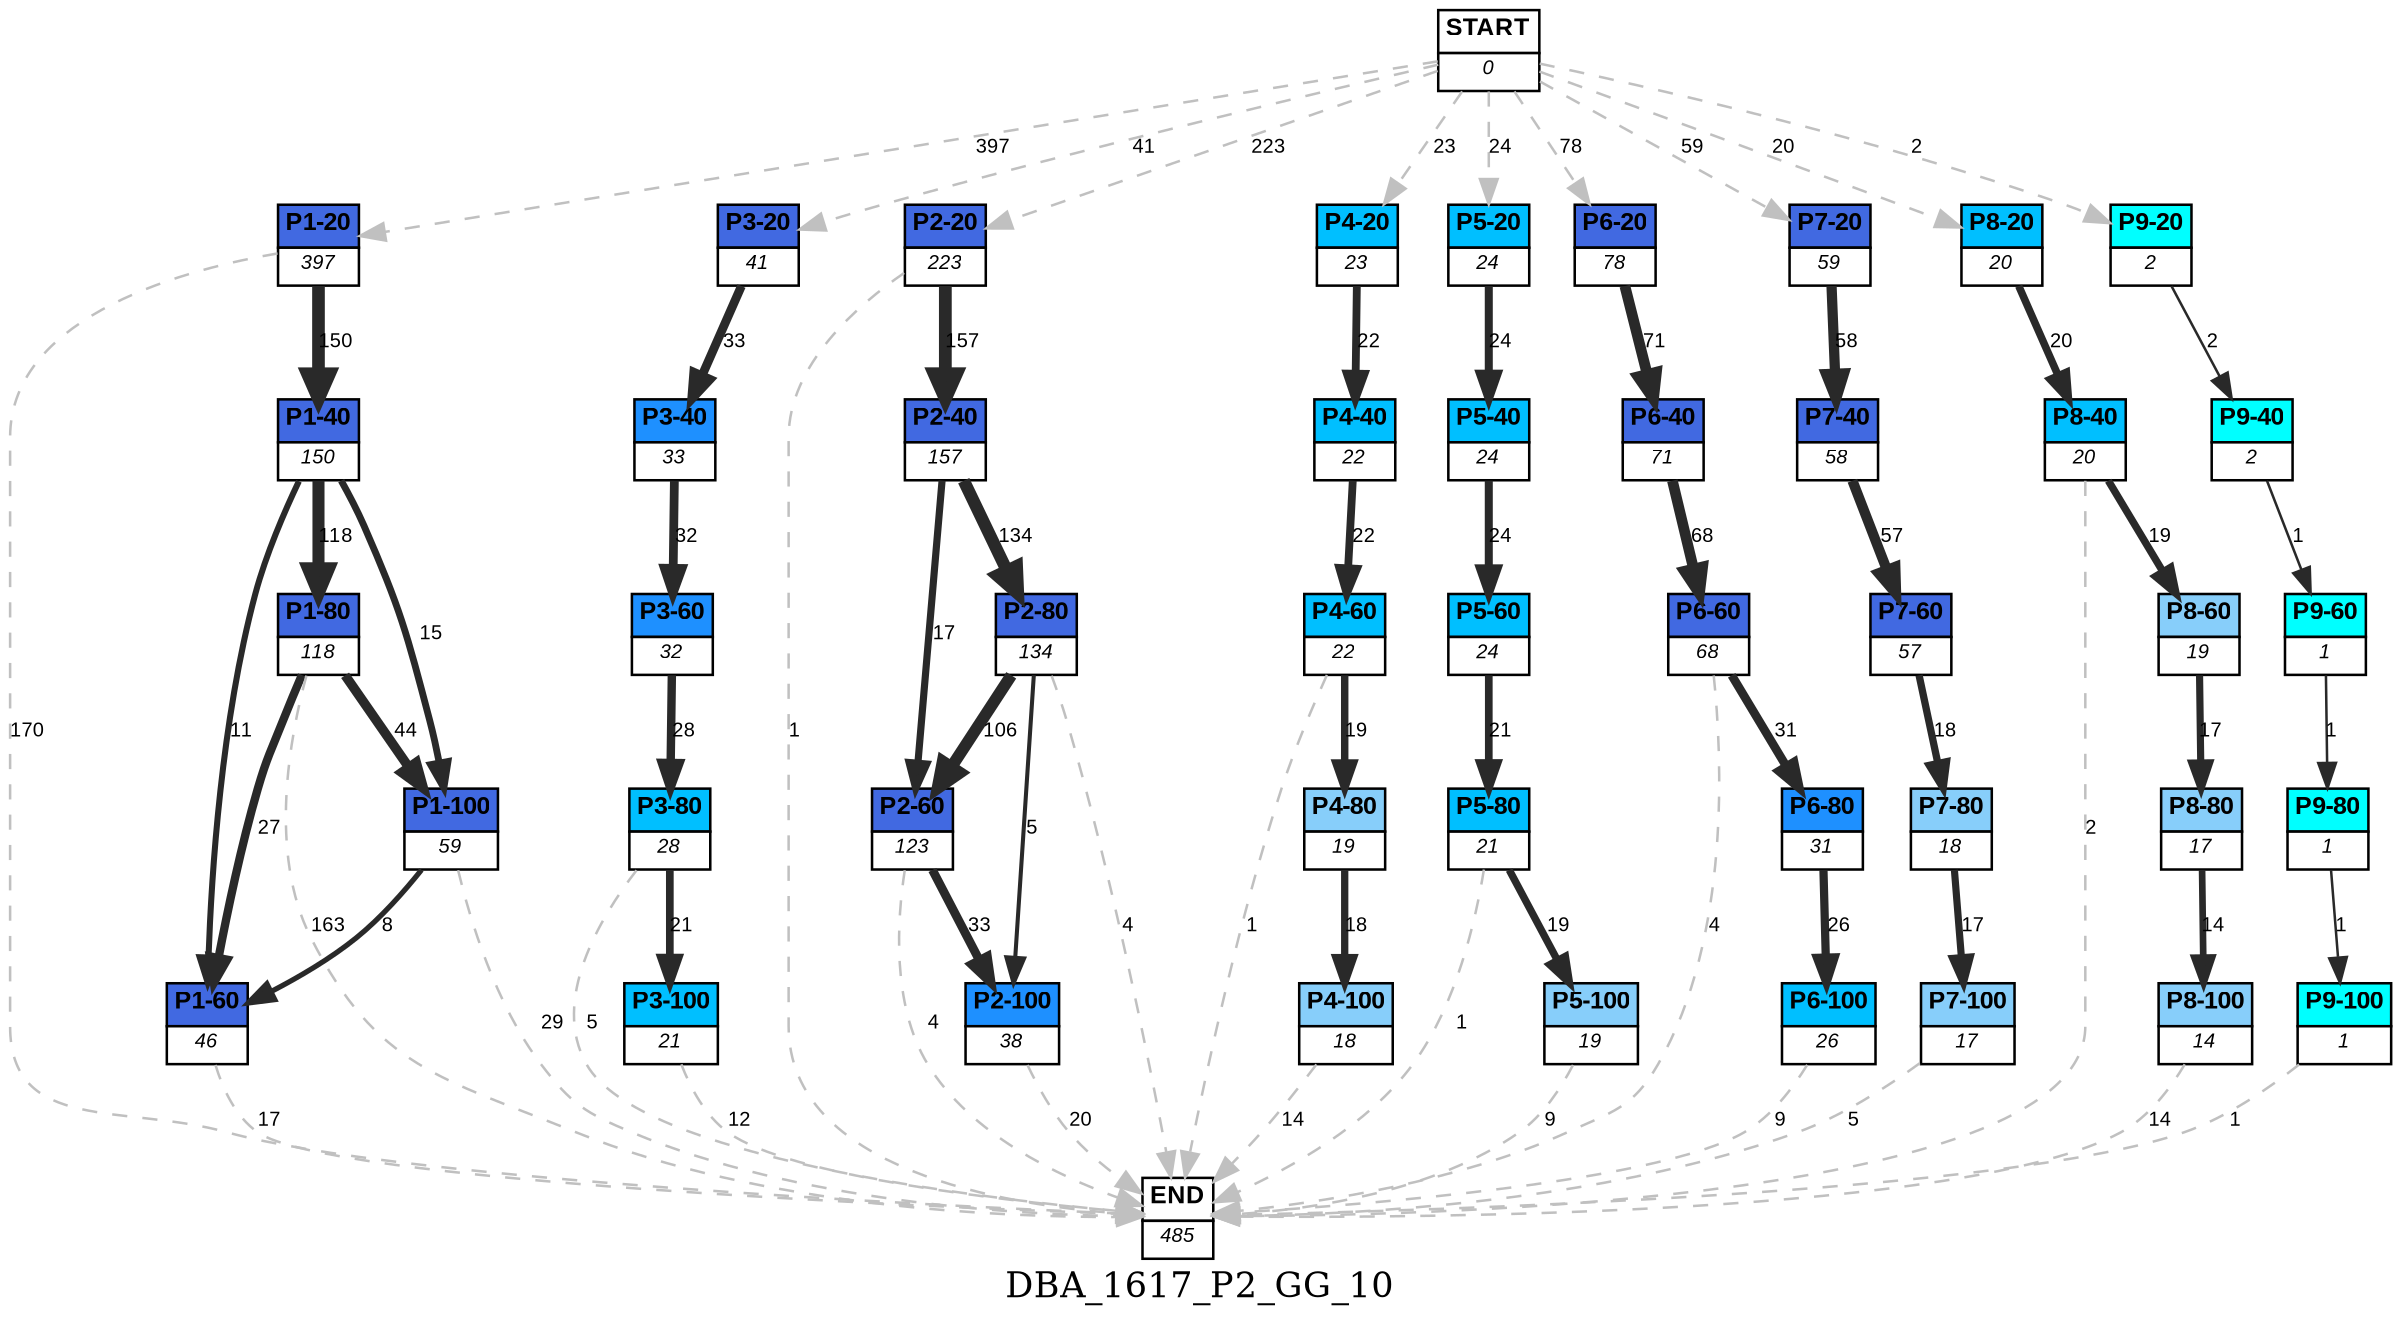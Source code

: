 digraph DBA_1617_P2_GG_10 {
	label=DBA_1617_P2_GG_10;
	dpi = 150
	size="16,11!";
	margin = 0;
"START" [shape=plain, label=<<table border="0" cellborder="1" cellspacing="0"><tr><td bgcolor="white"><FONT face="Arial" POINT-SIZE="10"><b>START</b></FONT></td></tr><tr><td bgcolor="white"><FONT face="Arial" POINT-SIZE="8"><i>0</i></FONT></td></tr></table>>]

"P1-20" [shape=plain, label=<<table border="0" cellborder="1" cellspacing="0"><tr><td bgcolor="royalblue"><FONT face="Arial" POINT-SIZE="10"><b>P1-20</b></FONT></td></tr><tr><td bgcolor="white"><FONT face="Arial" POINT-SIZE="8"><i>397</i></FONT></td></tr></table>>]

"P1-40" [shape=plain, label=<<table border="0" cellborder="1" cellspacing="0"><tr><td bgcolor="royalblue"><FONT face="Arial" POINT-SIZE="10"><b>P1-40</b></FONT></td></tr><tr><td bgcolor="white"><FONT face="Arial" POINT-SIZE="8"><i>150</i></FONT></td></tr></table>>]

"P1-60" [shape=plain, label=<<table border="0" cellborder="1" cellspacing="0"><tr><td bgcolor="royalblue"><FONT face="Arial" POINT-SIZE="10"><b>P1-60</b></FONT></td></tr><tr><td bgcolor="white"><FONT face="Arial" POINT-SIZE="8"><i>46</i></FONT></td></tr></table>>]

"P1-80" [shape=plain, label=<<table border="0" cellborder="1" cellspacing="0"><tr><td bgcolor="royalblue"><FONT face="Arial" POINT-SIZE="10"><b>P1-80</b></FONT></td></tr><tr><td bgcolor="white"><FONT face="Arial" POINT-SIZE="8"><i>118</i></FONT></td></tr></table>>]

"P1-100" [shape=plain, label=<<table border="0" cellborder="1" cellspacing="0"><tr><td bgcolor="royalblue"><FONT face="Arial" POINT-SIZE="10"><b>P1-100</b></FONT></td></tr><tr><td bgcolor="white"><FONT face="Arial" POINT-SIZE="8"><i>59</i></FONT></td></tr></table>>]

"P3-20" [shape=plain, label=<<table border="0" cellborder="1" cellspacing="0"><tr><td bgcolor="royalblue"><FONT face="Arial" POINT-SIZE="10"><b>P3-20</b></FONT></td></tr><tr><td bgcolor="white"><FONT face="Arial" POINT-SIZE="8"><i>41</i></FONT></td></tr></table>>]

"P3-40" [shape=plain, label=<<table border="0" cellborder="1" cellspacing="0"><tr><td bgcolor="dodgerblue"><FONT face="Arial" POINT-SIZE="10"><b>P3-40</b></FONT></td></tr><tr><td bgcolor="white"><FONT face="Arial" POINT-SIZE="8"><i>33</i></FONT></td></tr></table>>]

"P2-20" [shape=plain, label=<<table border="0" cellborder="1" cellspacing="0"><tr><td bgcolor="royalblue"><FONT face="Arial" POINT-SIZE="10"><b>P2-20</b></FONT></td></tr><tr><td bgcolor="white"><FONT face="Arial" POINT-SIZE="8"><i>223</i></FONT></td></tr></table>>]

"P2-40" [shape=plain, label=<<table border="0" cellborder="1" cellspacing="0"><tr><td bgcolor="royalblue"><FONT face="Arial" POINT-SIZE="10"><b>P2-40</b></FONT></td></tr><tr><td bgcolor="white"><FONT face="Arial" POINT-SIZE="8"><i>157</i></FONT></td></tr></table>>]

"P2-80" [shape=plain, label=<<table border="0" cellborder="1" cellspacing="0"><tr><td bgcolor="royalblue"><FONT face="Arial" POINT-SIZE="10"><b>P2-80</b></FONT></td></tr><tr><td bgcolor="white"><FONT face="Arial" POINT-SIZE="8"><i>134</i></FONT></td></tr></table>>]

"P2-60" [shape=plain, label=<<table border="0" cellborder="1" cellspacing="0"><tr><td bgcolor="royalblue"><FONT face="Arial" POINT-SIZE="10"><b>P2-60</b></FONT></td></tr><tr><td bgcolor="white"><FONT face="Arial" POINT-SIZE="8"><i>123</i></FONT></td></tr></table>>]

"P3-60" [shape=plain, label=<<table border="0" cellborder="1" cellspacing="0"><tr><td bgcolor="dodgerblue"><FONT face="Arial" POINT-SIZE="10"><b>P3-60</b></FONT></td></tr><tr><td bgcolor="white"><FONT face="Arial" POINT-SIZE="8"><i>32</i></FONT></td></tr></table>>]

"P3-80" [shape=plain, label=<<table border="0" cellborder="1" cellspacing="0"><tr><td bgcolor="deepskyblue"><FONT face="Arial" POINT-SIZE="10"><b>P3-80</b></FONT></td></tr><tr><td bgcolor="white"><FONT face="Arial" POINT-SIZE="8"><i>28</i></FONT></td></tr></table>>]

"P4-20" [shape=plain, label=<<table border="0" cellborder="1" cellspacing="0"><tr><td bgcolor="deepskyblue"><FONT face="Arial" POINT-SIZE="10"><b>P4-20</b></FONT></td></tr><tr><td bgcolor="white"><FONT face="Arial" POINT-SIZE="8"><i>23</i></FONT></td></tr></table>>]

"P4-40" [shape=plain, label=<<table border="0" cellborder="1" cellspacing="0"><tr><td bgcolor="deepskyblue"><FONT face="Arial" POINT-SIZE="10"><b>P4-40</b></FONT></td></tr><tr><td bgcolor="white"><FONT face="Arial" POINT-SIZE="8"><i>22</i></FONT></td></tr></table>>]

"P4-60" [shape=plain, label=<<table border="0" cellborder="1" cellspacing="0"><tr><td bgcolor="deepskyblue"><FONT face="Arial" POINT-SIZE="10"><b>P4-60</b></FONT></td></tr><tr><td bgcolor="white"><FONT face="Arial" POINT-SIZE="8"><i>22</i></FONT></td></tr></table>>]

"P4-80" [shape=plain, label=<<table border="0" cellborder="1" cellspacing="0"><tr><td bgcolor="lightskyblue"><FONT face="Arial" POINT-SIZE="10"><b>P4-80</b></FONT></td></tr><tr><td bgcolor="white"><FONT face="Arial" POINT-SIZE="8"><i>19</i></FONT></td></tr></table>>]

"P5-20" [shape=plain, label=<<table border="0" cellborder="1" cellspacing="0"><tr><td bgcolor="deepskyblue"><FONT face="Arial" POINT-SIZE="10"><b>P5-20</b></FONT></td></tr><tr><td bgcolor="white"><FONT face="Arial" POINT-SIZE="8"><i>24</i></FONT></td></tr></table>>]

"P5-40" [shape=plain, label=<<table border="0" cellborder="1" cellspacing="0"><tr><td bgcolor="deepskyblue"><FONT face="Arial" POINT-SIZE="10"><b>P5-40</b></FONT></td></tr><tr><td bgcolor="white"><FONT face="Arial" POINT-SIZE="8"><i>24</i></FONT></td></tr></table>>]

"P5-60" [shape=plain, label=<<table border="0" cellborder="1" cellspacing="0"><tr><td bgcolor="deepskyblue"><FONT face="Arial" POINT-SIZE="10"><b>P5-60</b></FONT></td></tr><tr><td bgcolor="white"><FONT face="Arial" POINT-SIZE="8"><i>24</i></FONT></td></tr></table>>]

"P5-80" [shape=plain, label=<<table border="0" cellborder="1" cellspacing="0"><tr><td bgcolor="deepskyblue"><FONT face="Arial" POINT-SIZE="10"><b>P5-80</b></FONT></td></tr><tr><td bgcolor="white"><FONT face="Arial" POINT-SIZE="8"><i>21</i></FONT></td></tr></table>>]

"P6-20" [shape=plain, label=<<table border="0" cellborder="1" cellspacing="0"><tr><td bgcolor="royalblue"><FONT face="Arial" POINT-SIZE="10"><b>P6-20</b></FONT></td></tr><tr><td bgcolor="white"><FONT face="Arial" POINT-SIZE="8"><i>78</i></FONT></td></tr></table>>]

"P6-40" [shape=plain, label=<<table border="0" cellborder="1" cellspacing="0"><tr><td bgcolor="royalblue"><FONT face="Arial" POINT-SIZE="10"><b>P6-40</b></FONT></td></tr><tr><td bgcolor="white"><FONT face="Arial" POINT-SIZE="8"><i>71</i></FONT></td></tr></table>>]

"P6-60" [shape=plain, label=<<table border="0" cellborder="1" cellspacing="0"><tr><td bgcolor="royalblue"><FONT face="Arial" POINT-SIZE="10"><b>P6-60</b></FONT></td></tr><tr><td bgcolor="white"><FONT face="Arial" POINT-SIZE="8"><i>68</i></FONT></td></tr></table>>]

"P6-80" [shape=plain, label=<<table border="0" cellborder="1" cellspacing="0"><tr><td bgcolor="dodgerblue"><FONT face="Arial" POINT-SIZE="10"><b>P6-80</b></FONT></td></tr><tr><td bgcolor="white"><FONT face="Arial" POINT-SIZE="8"><i>31</i></FONT></td></tr></table>>]

"P7-20" [shape=plain, label=<<table border="0" cellborder="1" cellspacing="0"><tr><td bgcolor="royalblue"><FONT face="Arial" POINT-SIZE="10"><b>P7-20</b></FONT></td></tr><tr><td bgcolor="white"><FONT face="Arial" POINT-SIZE="8"><i>59</i></FONT></td></tr></table>>]

"P7-40" [shape=plain, label=<<table border="0" cellborder="1" cellspacing="0"><tr><td bgcolor="royalblue"><FONT face="Arial" POINT-SIZE="10"><b>P7-40</b></FONT></td></tr><tr><td bgcolor="white"><FONT face="Arial" POINT-SIZE="8"><i>58</i></FONT></td></tr></table>>]

"P7-60" [shape=plain, label=<<table border="0" cellborder="1" cellspacing="0"><tr><td bgcolor="royalblue"><FONT face="Arial" POINT-SIZE="10"><b>P7-60</b></FONT></td></tr><tr><td bgcolor="white"><FONT face="Arial" POINT-SIZE="8"><i>57</i></FONT></td></tr></table>>]

"P7-80" [shape=plain, label=<<table border="0" cellborder="1" cellspacing="0"><tr><td bgcolor="lightskyblue"><FONT face="Arial" POINT-SIZE="10"><b>P7-80</b></FONT></td></tr><tr><td bgcolor="white"><FONT face="Arial" POINT-SIZE="8"><i>18</i></FONT></td></tr></table>>]

"P8-20" [shape=plain, label=<<table border="0" cellborder="1" cellspacing="0"><tr><td bgcolor="deepskyblue"><FONT face="Arial" POINT-SIZE="10"><b>P8-20</b></FONT></td></tr><tr><td bgcolor="white"><FONT face="Arial" POINT-SIZE="8"><i>20</i></FONT></td></tr></table>>]

"P8-40" [shape=plain, label=<<table border="0" cellborder="1" cellspacing="0"><tr><td bgcolor="deepskyblue"><FONT face="Arial" POINT-SIZE="10"><b>P8-40</b></FONT></td></tr><tr><td bgcolor="white"><FONT face="Arial" POINT-SIZE="8"><i>20</i></FONT></td></tr></table>>]

"P8-60" [shape=plain, label=<<table border="0" cellborder="1" cellspacing="0"><tr><td bgcolor="lightskyblue"><FONT face="Arial" POINT-SIZE="10"><b>P8-60</b></FONT></td></tr><tr><td bgcolor="white"><FONT face="Arial" POINT-SIZE="8"><i>19</i></FONT></td></tr></table>>]

"P8-80" [shape=plain, label=<<table border="0" cellborder="1" cellspacing="0"><tr><td bgcolor="lightskyblue"><FONT face="Arial" POINT-SIZE="10"><b>P8-80</b></FONT></td></tr><tr><td bgcolor="white"><FONT face="Arial" POINT-SIZE="8"><i>17</i></FONT></td></tr></table>>]

"P2-100" [shape=plain, label=<<table border="0" cellborder="1" cellspacing="0"><tr><td bgcolor="dodgerblue"><FONT face="Arial" POINT-SIZE="10"><b>P2-100</b></FONT></td></tr><tr><td bgcolor="white"><FONT face="Arial" POINT-SIZE="8"><i>38</i></FONT></td></tr></table>>]

"P3-100" [shape=plain, label=<<table border="0" cellborder="1" cellspacing="0"><tr><td bgcolor="deepskyblue"><FONT face="Arial" POINT-SIZE="10"><b>P3-100</b></FONT></td></tr><tr><td bgcolor="white"><FONT face="Arial" POINT-SIZE="8"><i>21</i></FONT></td></tr></table>>]

"P4-100" [shape=plain, label=<<table border="0" cellborder="1" cellspacing="0"><tr><td bgcolor="lightskyblue"><FONT face="Arial" POINT-SIZE="10"><b>P4-100</b></FONT></td></tr><tr><td bgcolor="white"><FONT face="Arial" POINT-SIZE="8"><i>18</i></FONT></td></tr></table>>]

"P5-100" [shape=plain, label=<<table border="0" cellborder="1" cellspacing="0"><tr><td bgcolor="lightskyblue"><FONT face="Arial" POINT-SIZE="10"><b>P5-100</b></FONT></td></tr><tr><td bgcolor="white"><FONT face="Arial" POINT-SIZE="8"><i>19</i></FONT></td></tr></table>>]

"P6-100" [shape=plain, label=<<table border="0" cellborder="1" cellspacing="0"><tr><td bgcolor="deepskyblue"><FONT face="Arial" POINT-SIZE="10"><b>P6-100</b></FONT></td></tr><tr><td bgcolor="white"><FONT face="Arial" POINT-SIZE="8"><i>26</i></FONT></td></tr></table>>]

"P7-100" [shape=plain, label=<<table border="0" cellborder="1" cellspacing="0"><tr><td bgcolor="lightskyblue"><FONT face="Arial" POINT-SIZE="10"><b>P7-100</b></FONT></td></tr><tr><td bgcolor="white"><FONT face="Arial" POINT-SIZE="8"><i>17</i></FONT></td></tr></table>>]

"P8-100" [shape=plain, label=<<table border="0" cellborder="1" cellspacing="0"><tr><td bgcolor="lightskyblue"><FONT face="Arial" POINT-SIZE="10"><b>P8-100</b></FONT></td></tr><tr><td bgcolor="white"><FONT face="Arial" POINT-SIZE="8"><i>14</i></FONT></td></tr></table>>]

"P9-20" [shape=plain, label=<<table border="0" cellborder="1" cellspacing="0"><tr><td bgcolor="aqua"><FONT face="Arial" POINT-SIZE="10"><b>P9-20</b></FONT></td></tr><tr><td bgcolor="white"><FONT face="Arial" POINT-SIZE="8"><i>2</i></FONT></td></tr></table>>]

"P9-40" [shape=plain, label=<<table border="0" cellborder="1" cellspacing="0"><tr><td bgcolor="aqua"><FONT face="Arial" POINT-SIZE="10"><b>P9-40</b></FONT></td></tr><tr><td bgcolor="white"><FONT face="Arial" POINT-SIZE="8"><i>2</i></FONT></td></tr></table>>]

"P9-60" [shape=plain, label=<<table border="0" cellborder="1" cellspacing="0"><tr><td bgcolor="aqua"><FONT face="Arial" POINT-SIZE="10"><b>P9-60</b></FONT></td></tr><tr><td bgcolor="white"><FONT face="Arial" POINT-SIZE="8"><i>1</i></FONT></td></tr></table>>]

"P9-80" [shape=plain, label=<<table border="0" cellborder="1" cellspacing="0"><tr><td bgcolor="aqua"><FONT face="Arial" POINT-SIZE="10"><b>P9-80</b></FONT></td></tr><tr><td bgcolor="white"><FONT face="Arial" POINT-SIZE="8"><i>1</i></FONT></td></tr></table>>]

"P9-100" [shape=plain, label=<<table border="0" cellborder="1" cellspacing="0"><tr><td bgcolor="aqua"><FONT face="Arial" POINT-SIZE="10"><b>P9-100</b></FONT></td></tr><tr><td bgcolor="white"><FONT face="Arial" POINT-SIZE="8"><i>1</i></FONT></td></tr></table>>]

"END" [shape=plain, label=<<table border="0" cellborder="1" cellspacing="0"><tr><td bgcolor="white"><FONT face="Arial" POINT-SIZE="10"><b>END</b></FONT></td></tr><tr><td bgcolor="white"><FONT face="Arial" POINT-SIZE="8"><i>485</i></FONT></td></tr></table>>]

"START" -> "P1-20" [ style = dashed color=grey label ="397" labelfloat=false fontname="Arial" fontsize=8]

"START" -> "P3-20" [ style = dashed color=grey label ="41" labelfloat=false fontname="Arial" fontsize=8]

"START" -> "P2-20" [ style = dashed color=grey label ="223" labelfloat=false fontname="Arial" fontsize=8]

"START" -> "P4-20" [ style = dashed color=grey label ="23" labelfloat=false fontname="Arial" fontsize=8]

"START" -> "P5-20" [ style = dashed color=grey label ="24" labelfloat=false fontname="Arial" fontsize=8]

"START" -> "P6-20" [ style = dashed color=grey label ="78" labelfloat=false fontname="Arial" fontsize=8]

"START" -> "P7-20" [ style = dashed color=grey label ="59" labelfloat=false fontname="Arial" fontsize=8]

"START" -> "P8-20" [ style = dashed color=grey label ="20" labelfloat=false fontname="Arial" fontsize=8]

"START" -> "P9-20" [ style = dashed color=grey label ="2" labelfloat=false fontname="Arial" fontsize=8]

"P1-20" -> "P1-40" [ color=grey16 penwidth = "5.01063529409626"label ="150" labelfloat=false fontname="Arial" fontsize=8]

"P1-20" -> "END" [ style = dashed color=grey label ="170" labelfloat=false fontname="Arial" fontsize=8]

"P1-40" -> "P1-60" [ color=grey16 penwidth = "2.39789527279837"label ="11" labelfloat=false fontname="Arial" fontsize=8]

"P1-40" -> "P1-80" [ color=grey16 penwidth = "4.77068462446567"label ="118" labelfloat=false fontname="Arial" fontsize=8]

"P1-40" -> "P1-100" [ color=grey16 penwidth = "2.70805020110221"label ="15" labelfloat=false fontname="Arial" fontsize=8]

"P1-60" -> "END" [ style = dashed color=grey label ="17" labelfloat=false fontname="Arial" fontsize=8]

"P1-80" -> "P1-60" [ color=grey16 penwidth = "3.29583686600433"label ="27" labelfloat=false fontname="Arial" fontsize=8]

"P1-80" -> "P1-100" [ color=grey16 penwidth = "3.78418963391826"label ="44" labelfloat=false fontname="Arial" fontsize=8]

"P1-80" -> "END" [ style = dashed color=grey label ="163" labelfloat=false fontname="Arial" fontsize=8]

"P1-100" -> "P1-60" [ color=grey16 penwidth = "2.07944154167984"label ="8" labelfloat=false fontname="Arial" fontsize=8]

"P1-100" -> "END" [ style = dashed color=grey label ="29" labelfloat=false fontname="Arial" fontsize=8]

"P3-20" -> "P3-40" [ color=grey16 penwidth = "3.49650756146648"label ="33" labelfloat=false fontname="Arial" fontsize=8]

"P3-40" -> "P3-60" [ color=grey16 penwidth = "3.46573590279973"label ="32" labelfloat=false fontname="Arial" fontsize=8]

"P2-20" -> "P2-40" [ color=grey16 penwidth = "5.05624580534831"label ="157" labelfloat=false fontname="Arial" fontsize=8]

"P2-20" -> "END" [ style = dashed color=grey label ="1" labelfloat=false fontname="Arial" fontsize=8]

"P2-40" -> "P2-80" [ color=grey16 penwidth = "4.89783979995091"label ="134" labelfloat=false fontname="Arial" fontsize=8]

"P2-40" -> "P2-60" [ color=grey16 penwidth = "2.83321334405622"label ="17" labelfloat=false fontname="Arial" fontsize=8]

"P2-80" -> "P2-60" [ color=grey16 penwidth = "4.66343909411207"label ="106" labelfloat=false fontname="Arial" fontsize=8]

"P2-80" -> "P2-100" [ color=grey16 penwidth = "1.6094379124341"label ="5" labelfloat=false fontname="Arial" fontsize=8]

"P2-80" -> "END" [ style = dashed color=grey label ="4" labelfloat=false fontname="Arial" fontsize=8]

"P2-60" -> "P2-100" [ color=grey16 penwidth = "3.49650756146648"label ="33" labelfloat=false fontname="Arial" fontsize=8]

"P2-60" -> "END" [ style = dashed color=grey label ="4" labelfloat=false fontname="Arial" fontsize=8]

"P3-60" -> "P3-80" [ color=grey16 penwidth = "3.3322045101752"label ="28" labelfloat=false fontname="Arial" fontsize=8]

"P3-80" -> "P3-100" [ color=grey16 penwidth = "3.04452243772342"label ="21" labelfloat=false fontname="Arial" fontsize=8]

"P3-80" -> "END" [ style = dashed color=grey label ="5" labelfloat=false fontname="Arial" fontsize=8]

"P4-20" -> "P4-40" [ color=grey16 penwidth = "3.09104245335832"label ="22" labelfloat=false fontname="Arial" fontsize=8]

"P4-40" -> "P4-60" [ color=grey16 penwidth = "3.09104245335832"label ="22" labelfloat=false fontname="Arial" fontsize=8]

"P4-60" -> "P4-80" [ color=grey16 penwidth = "2.94443897916644"label ="19" labelfloat=false fontname="Arial" fontsize=8]

"P4-60" -> "END" [ style = dashed color=grey label ="1" labelfloat=false fontname="Arial" fontsize=8]

"P4-80" -> "P4-100" [ color=grey16 penwidth = "2.89037175789616"label ="18" labelfloat=false fontname="Arial" fontsize=8]

"P5-20" -> "P5-40" [ color=grey16 penwidth = "3.17805383034795"label ="24" labelfloat=false fontname="Arial" fontsize=8]

"P5-40" -> "P5-60" [ color=grey16 penwidth = "3.17805383034795"label ="24" labelfloat=false fontname="Arial" fontsize=8]

"P5-60" -> "P5-80" [ color=grey16 penwidth = "3.04452243772342"label ="21" labelfloat=false fontname="Arial" fontsize=8]

"P5-80" -> "P5-100" [ color=grey16 penwidth = "2.94443897916644"label ="19" labelfloat=false fontname="Arial" fontsize=8]

"P5-80" -> "END" [ style = dashed color=grey label ="1" labelfloat=false fontname="Arial" fontsize=8]

"P6-20" -> "P6-40" [ color=grey16 penwidth = "4.26267987704132"label ="71" labelfloat=false fontname="Arial" fontsize=8]

"P6-40" -> "P6-60" [ color=grey16 penwidth = "4.21950770517611"label ="68" labelfloat=false fontname="Arial" fontsize=8]

"P6-60" -> "P6-80" [ color=grey16 penwidth = "3.43398720448515"label ="31" labelfloat=false fontname="Arial" fontsize=8]

"P6-60" -> "END" [ style = dashed color=grey label ="4" labelfloat=false fontname="Arial" fontsize=8]

"P6-80" -> "P6-100" [ color=grey16 penwidth = "3.25809653802148"label ="26" labelfloat=false fontname="Arial" fontsize=8]

"P7-20" -> "P7-40" [ color=grey16 penwidth = "4.06044301054642"label ="58" labelfloat=false fontname="Arial" fontsize=8]

"P7-40" -> "P7-60" [ color=grey16 penwidth = "4.04305126783455"label ="57" labelfloat=false fontname="Arial" fontsize=8]

"P7-60" -> "P7-80" [ color=grey16 penwidth = "2.89037175789616"label ="18" labelfloat=false fontname="Arial" fontsize=8]

"P7-80" -> "P7-100" [ color=grey16 penwidth = "2.83321334405622"label ="17" labelfloat=false fontname="Arial" fontsize=8]

"P8-20" -> "P8-40" [ color=grey16 penwidth = "2.99573227355399"label ="20" labelfloat=false fontname="Arial" fontsize=8]

"P8-40" -> "P8-60" [ color=grey16 penwidth = "2.94443897916644"label ="19" labelfloat=false fontname="Arial" fontsize=8]

"P8-40" -> "END" [ style = dashed color=grey label ="2" labelfloat=false fontname="Arial" fontsize=8]

"P8-60" -> "P8-80" [ color=grey16 penwidth = "2.83321334405622"label ="17" labelfloat=false fontname="Arial" fontsize=8]

"P8-80" -> "P8-100" [ color=grey16 penwidth = "2.63905732961526"label ="14" labelfloat=false fontname="Arial" fontsize=8]

"P2-100" -> "END" [ style = dashed color=grey label ="20" labelfloat=false fontname="Arial" fontsize=8]

"P3-100" -> "END" [ style = dashed color=grey label ="12" labelfloat=false fontname="Arial" fontsize=8]

"P4-100" -> "END" [ style = dashed color=grey label ="14" labelfloat=false fontname="Arial" fontsize=8]

"P5-100" -> "END" [ style = dashed color=grey label ="9" labelfloat=false fontname="Arial" fontsize=8]

"P6-100" -> "END" [ style = dashed color=grey label ="9" labelfloat=false fontname="Arial" fontsize=8]

"P7-100" -> "END" [ style = dashed color=grey label ="5" labelfloat=false fontname="Arial" fontsize=8]

"P8-100" -> "END" [ style = dashed color=grey label ="14" labelfloat=false fontname="Arial" fontsize=8]

"P9-20" -> "P9-40" [ color=grey16 penwidth = "1"label ="2" labelfloat=false fontname="Arial" fontsize=8]

"P9-40" -> "P9-60" [ color=grey16 penwidth = "1"label ="1" labelfloat=false fontname="Arial" fontsize=8]

"P9-60" -> "P9-80" [ color=grey16 penwidth = "1"label ="1" labelfloat=false fontname="Arial" fontsize=8]

"P9-80" -> "P9-100" [ color=grey16 penwidth = "1"label ="1" labelfloat=false fontname="Arial" fontsize=8]

"P9-100" -> "END" [ style = dashed color=grey label ="1" labelfloat=false fontname="Arial" fontsize=8]

}
